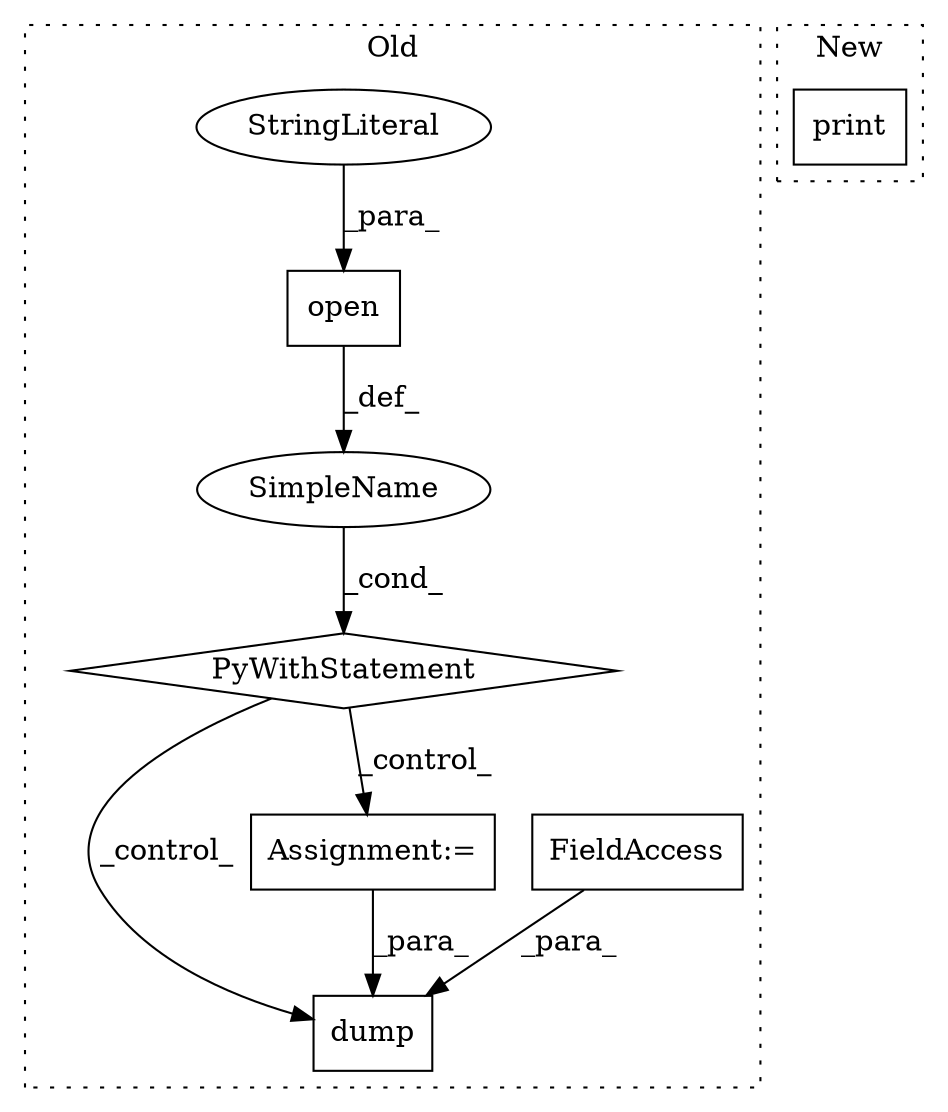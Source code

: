 digraph G {
subgraph cluster0 {
1 [label="dump" a="32" s="4005,4035" l="5,1" shape="box"];
3 [label="SimpleName" a="42" s="" l="" shape="ellipse"];
4 [label="PyWithStatement" a="104" s="3923,3966" l="10,2" shape="diamond"];
5 [label="FieldAccess" a="22" s="4010" l="17" shape="box"];
6 [label="Assignment:=" a="7" s="3983" l="7" shape="box"];
7 [label="open" a="32" s="3933,3965" l="5,1" shape="box"];
8 [label="StringLiteral" a="45" s="3962" l="3" shape="ellipse"];
label = "Old";
style="dotted";
}
subgraph cluster1 {
2 [label="print" a="32" s="4639,4647" l="6,1" shape="box"];
label = "New";
style="dotted";
}
3 -> 4 [label="_cond_"];
4 -> 6 [label="_control_"];
4 -> 1 [label="_control_"];
5 -> 1 [label="_para_"];
6 -> 1 [label="_para_"];
7 -> 3 [label="_def_"];
8 -> 7 [label="_para_"];
}
